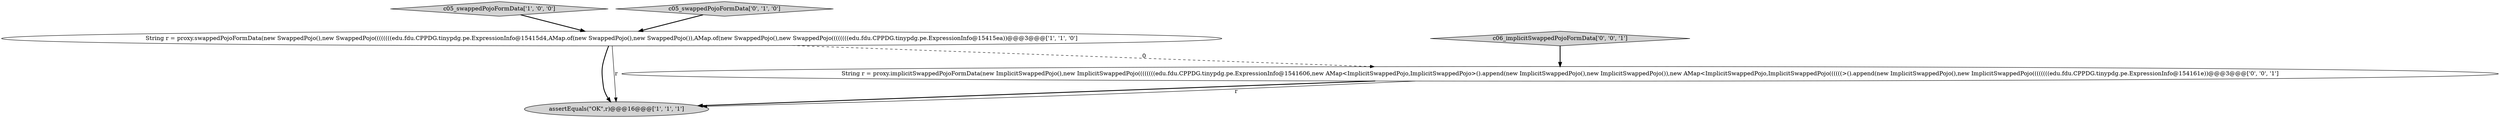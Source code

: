 digraph {
1 [style = filled, label = "c05_swappedPojoFormData['1', '0', '0']", fillcolor = lightgray, shape = diamond image = "AAA0AAABBB1BBB"];
5 [style = filled, label = "c06_implicitSwappedPojoFormData['0', '0', '1']", fillcolor = lightgray, shape = diamond image = "AAA0AAABBB3BBB"];
2 [style = filled, label = "assertEquals(\"OK\",r)@@@16@@@['1', '1', '1']", fillcolor = lightgray, shape = ellipse image = "AAA0AAABBB1BBB"];
3 [style = filled, label = "c05_swappedPojoFormData['0', '1', '0']", fillcolor = lightgray, shape = diamond image = "AAA0AAABBB2BBB"];
0 [style = filled, label = "String r = proxy.swappedPojoFormData(new SwappedPojo(),new SwappedPojo((((((((edu.fdu.CPPDG.tinypdg.pe.ExpressionInfo@15415d4,AMap.of(new SwappedPojo(),new SwappedPojo()),AMap.of(new SwappedPojo(),new SwappedPojo((((((((edu.fdu.CPPDG.tinypdg.pe.ExpressionInfo@15415ea))@@@3@@@['1', '1', '0']", fillcolor = white, shape = ellipse image = "AAA0AAABBB1BBB"];
4 [style = filled, label = "String r = proxy.implicitSwappedPojoFormData(new ImplicitSwappedPojo(),new ImplicitSwappedPojo((((((((edu.fdu.CPPDG.tinypdg.pe.ExpressionInfo@1541606,new AMap<ImplicitSwappedPojo,ImplicitSwappedPojo>().append(new ImplicitSwappedPojo(),new ImplicitSwappedPojo()),new AMap<ImplicitSwappedPojo,ImplicitSwappedPojo((((((>().append(new ImplicitSwappedPojo(),new ImplicitSwappedPojo((((((((edu.fdu.CPPDG.tinypdg.pe.ExpressionInfo@154161e))@@@3@@@['0', '0', '1']", fillcolor = white, shape = ellipse image = "AAA0AAABBB3BBB"];
5->4 [style = bold, label=""];
0->4 [style = dashed, label="0"];
1->0 [style = bold, label=""];
4->2 [style = bold, label=""];
3->0 [style = bold, label=""];
0->2 [style = bold, label=""];
0->2 [style = solid, label="r"];
4->2 [style = solid, label="r"];
}
